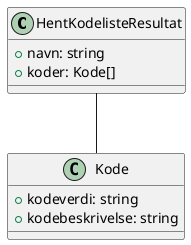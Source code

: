 @startuml

class HentKodelisteResultat {
    +navn: string
    +koder: Kode[]
}

HentKodelisteResultat -- Kode

class Kode {
    +kodeverdi: string
    +kodebeskrivelse: string
}

@enduml